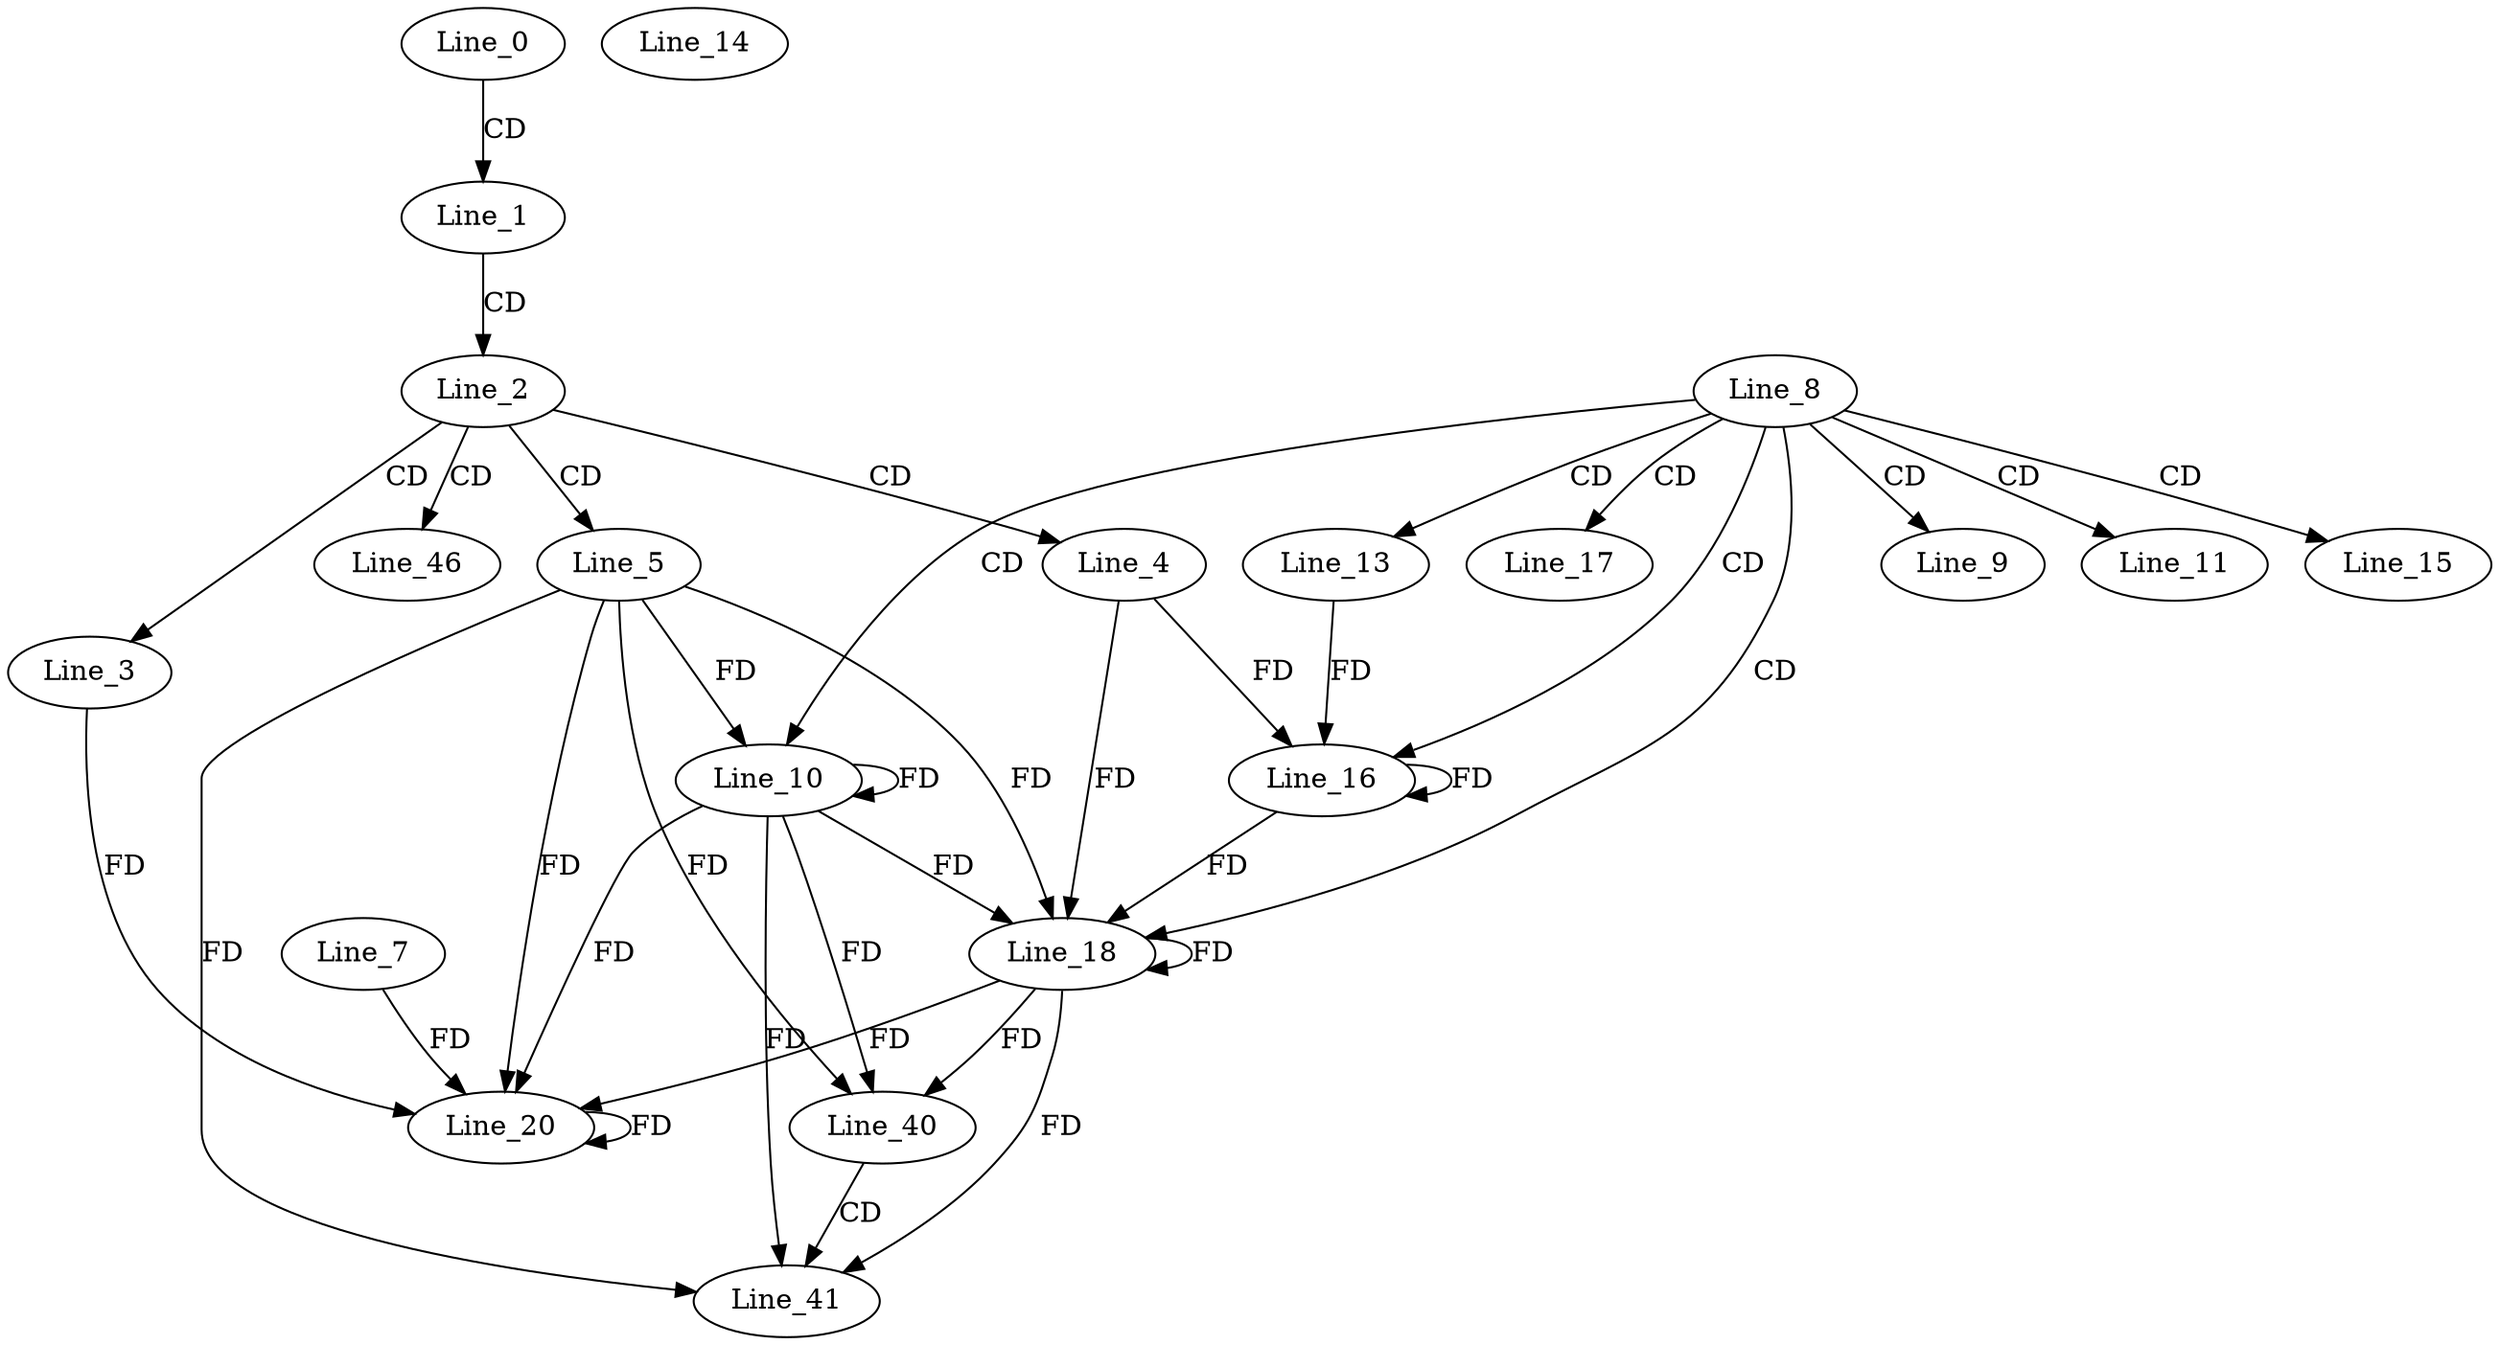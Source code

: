 digraph G {
  Line_0;
  Line_1;
  Line_2;
  Line_3;
  Line_4;
  Line_5;
  Line_8;
  Line_9;
  Line_10;
  Line_11;
  Line_13;
  Line_14;
  Line_15;
  Line_16;
  Line_16;
  Line_17;
  Line_18;
  Line_18;
  Line_20;
  Line_20;
  Line_7;
  Line_40;
  Line_41;
  Line_46;
  Line_0 -> Line_1 [ label="CD" ];
  Line_1 -> Line_2 [ label="CD" ];
  Line_2 -> Line_3 [ label="CD" ];
  Line_2 -> Line_4 [ label="CD" ];
  Line_2 -> Line_5 [ label="CD" ];
  Line_8 -> Line_9 [ label="CD" ];
  Line_8 -> Line_10 [ label="CD" ];
  Line_5 -> Line_10 [ label="FD" ];
  Line_10 -> Line_10 [ label="FD" ];
  Line_8 -> Line_11 [ label="CD" ];
  Line_8 -> Line_13 [ label="CD" ];
  Line_8 -> Line_15 [ label="CD" ];
  Line_8 -> Line_16 [ label="CD" ];
  Line_4 -> Line_16 [ label="FD" ];
  Line_16 -> Line_16 [ label="FD" ];
  Line_13 -> Line_16 [ label="FD" ];
  Line_8 -> Line_17 [ label="CD" ];
  Line_8 -> Line_18 [ label="CD" ];
  Line_5 -> Line_18 [ label="FD" ];
  Line_10 -> Line_18 [ label="FD" ];
  Line_18 -> Line_18 [ label="FD" ];
  Line_4 -> Line_18 [ label="FD" ];
  Line_16 -> Line_18 [ label="FD" ];
  Line_3 -> Line_20 [ label="FD" ];
  Line_20 -> Line_20 [ label="FD" ];
  Line_7 -> Line_20 [ label="FD" ];
  Line_5 -> Line_20 [ label="FD" ];
  Line_10 -> Line_20 [ label="FD" ];
  Line_18 -> Line_20 [ label="FD" ];
  Line_5 -> Line_40 [ label="FD" ];
  Line_10 -> Line_40 [ label="FD" ];
  Line_18 -> Line_40 [ label="FD" ];
  Line_40 -> Line_41 [ label="CD" ];
  Line_5 -> Line_41 [ label="FD" ];
  Line_10 -> Line_41 [ label="FD" ];
  Line_18 -> Line_41 [ label="FD" ];
  Line_2 -> Line_46 [ label="CD" ];
}
